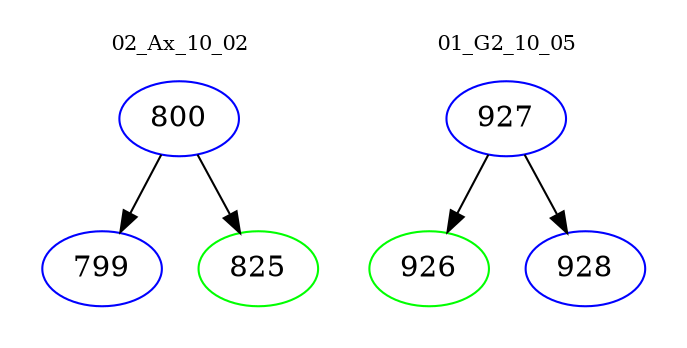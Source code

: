 digraph{
subgraph cluster_0 {
color = white
label = "02_Ax_10_02";
fontsize=10;
T0_800 [label="800", color="blue"]
T0_800 -> T0_799 [color="black"]
T0_799 [label="799", color="blue"]
T0_800 -> T0_825 [color="black"]
T0_825 [label="825", color="green"]
}
subgraph cluster_1 {
color = white
label = "01_G2_10_05";
fontsize=10;
T1_927 [label="927", color="blue"]
T1_927 -> T1_926 [color="black"]
T1_926 [label="926", color="green"]
T1_927 -> T1_928 [color="black"]
T1_928 [label="928", color="blue"]
}
}
